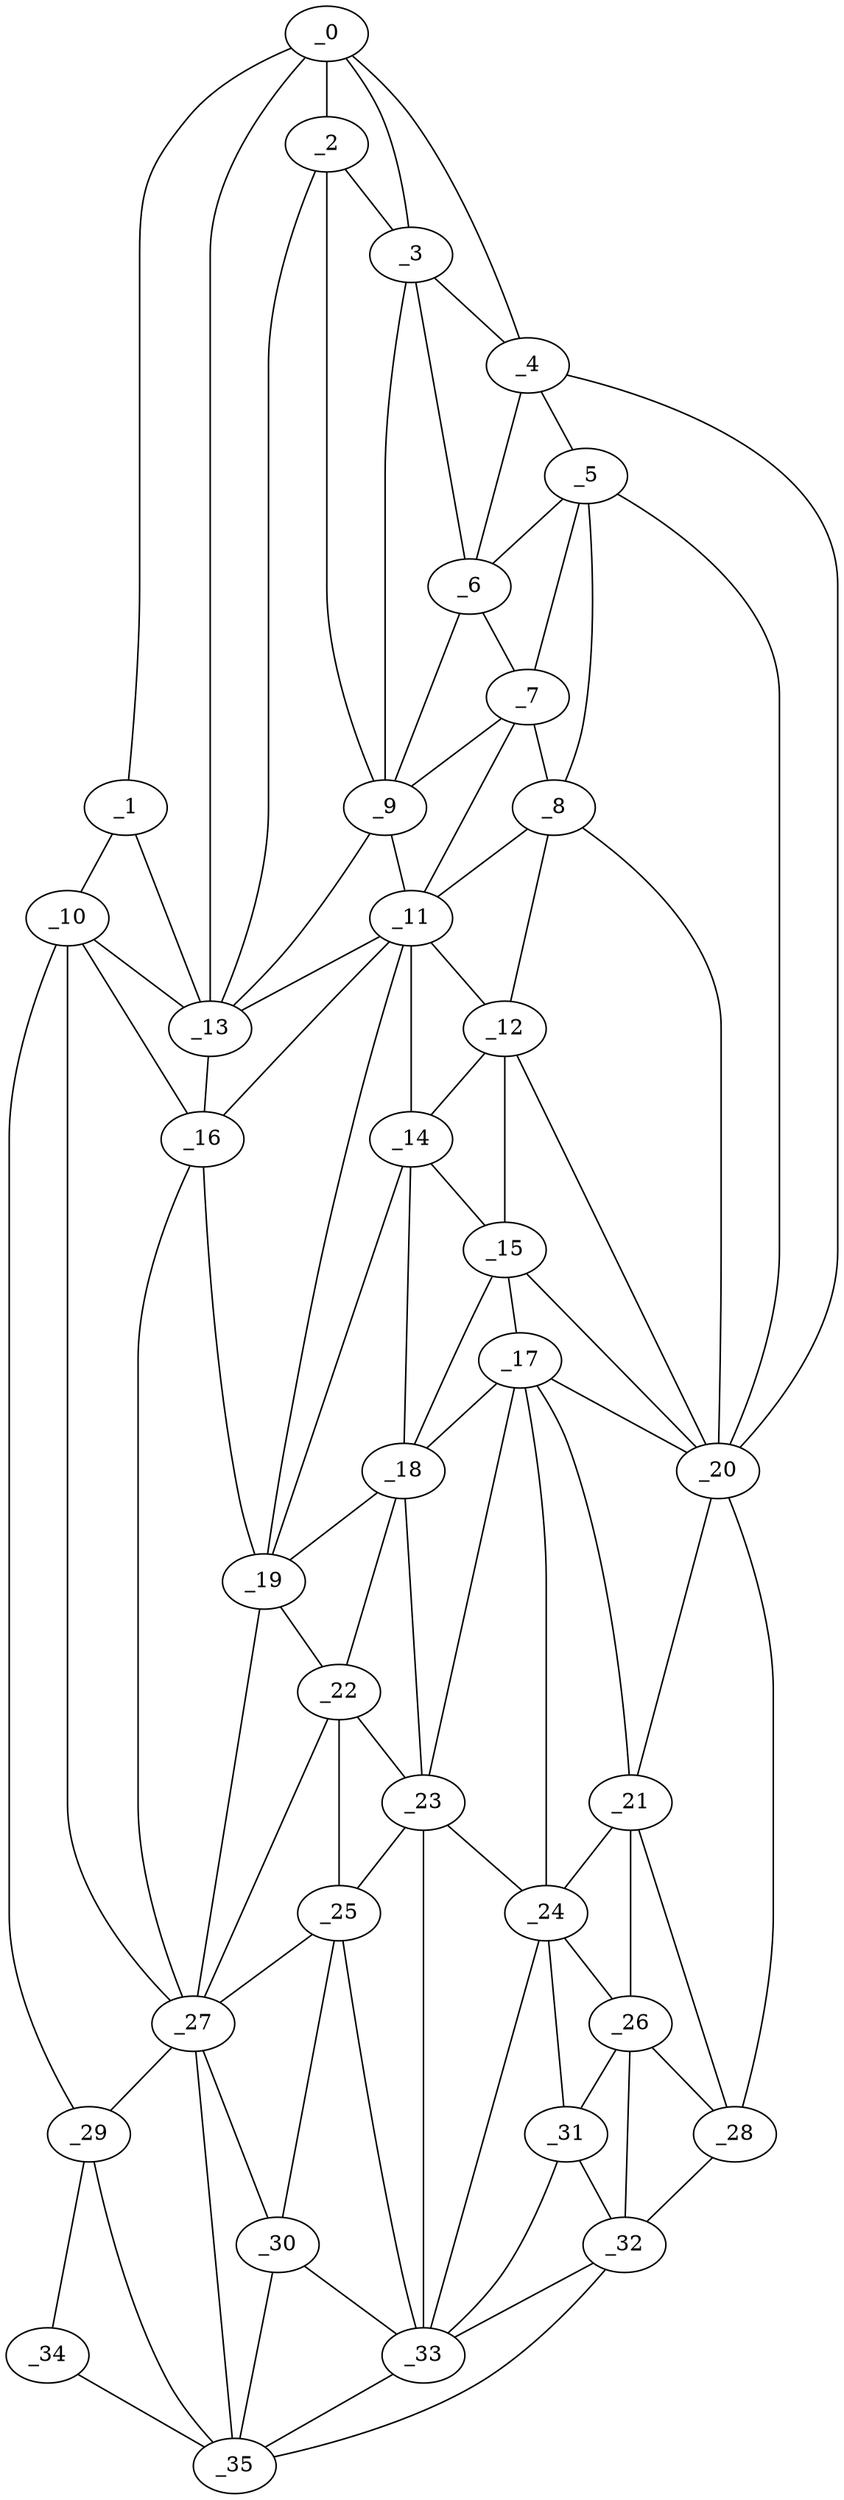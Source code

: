graph "obj39__45.gxl" {
	_0	 [x=13,
		y=27];
	_1	 [x=16,
		y=11];
	_0 -- _1	 [valence=1];
	_2	 [x=20,
		y=41];
	_0 -- _2	 [valence=2];
	_3	 [x=21,
		y=50];
	_0 -- _3	 [valence=1];
	_4	 [x=22,
		y=56];
	_0 -- _4	 [valence=1];
	_13	 [x=56,
		y=30];
	_0 -- _13	 [valence=1];
	_10	 [x=51,
		y=2];
	_1 -- _10	 [valence=1];
	_1 -- _13	 [valence=1];
	_2 -- _3	 [valence=1];
	_9	 [x=41,
		y=49];
	_2 -- _9	 [valence=1];
	_2 -- _13	 [valence=2];
	_3 -- _4	 [valence=2];
	_6	 [x=31,
		y=56];
	_3 -- _6	 [valence=1];
	_3 -- _9	 [valence=2];
	_5	 [x=29,
		y=60];
	_4 -- _5	 [valence=1];
	_4 -- _6	 [valence=1];
	_20	 [x=80,
		y=124];
	_4 -- _20	 [valence=1];
	_5 -- _6	 [valence=2];
	_7	 [x=37,
		y=58];
	_5 -- _7	 [valence=2];
	_8	 [x=37,
		y=63];
	_5 -- _8	 [valence=2];
	_5 -- _20	 [valence=2];
	_6 -- _7	 [valence=1];
	_6 -- _9	 [valence=2];
	_7 -- _8	 [valence=2];
	_7 -- _9	 [valence=2];
	_11	 [x=53,
		y=64];
	_7 -- _11	 [valence=2];
	_8 -- _11	 [valence=1];
	_12	 [x=53,
		y=68];
	_8 -- _12	 [valence=2];
	_8 -- _20	 [valence=2];
	_9 -- _11	 [valence=1];
	_9 -- _13	 [valence=2];
	_10 -- _13	 [valence=2];
	_16	 [x=62,
		y=30];
	_10 -- _16	 [valence=2];
	_27	 [x=96,
		y=16];
	_10 -- _27	 [valence=2];
	_29	 [x=114,
		y=21];
	_10 -- _29	 [valence=1];
	_11 -- _12	 [valence=2];
	_11 -- _13	 [valence=2];
	_14	 [x=61,
		y=66];
	_11 -- _14	 [valence=2];
	_11 -- _16	 [valence=2];
	_19	 [x=73,
		y=36];
	_11 -- _19	 [valence=2];
	_12 -- _14	 [valence=2];
	_15	 [x=61,
		y=70];
	_12 -- _15	 [valence=2];
	_12 -- _20	 [valence=1];
	_13 -- _16	 [valence=1];
	_14 -- _15	 [valence=1];
	_18	 [x=70,
		y=68];
	_14 -- _18	 [valence=2];
	_14 -- _19	 [valence=2];
	_17	 [x=69,
		y=74];
	_15 -- _17	 [valence=2];
	_15 -- _18	 [valence=2];
	_15 -- _20	 [valence=2];
	_16 -- _19	 [valence=1];
	_16 -- _27	 [valence=1];
	_17 -- _18	 [valence=2];
	_17 -- _20	 [valence=2];
	_21	 [x=85,
		y=117];
	_17 -- _21	 [valence=2];
	_23	 [x=86,
		y=80];
	_17 -- _23	 [valence=2];
	_24	 [x=93,
		y=93];
	_17 -- _24	 [valence=2];
	_18 -- _19	 [valence=2];
	_22	 [x=86,
		y=53];
	_18 -- _22	 [valence=2];
	_18 -- _23	 [valence=2];
	_19 -- _22	 [valence=1];
	_19 -- _27	 [valence=2];
	_20 -- _21	 [valence=2];
	_28	 [x=99,
		y=120];
	_20 -- _28	 [valence=1];
	_21 -- _24	 [valence=2];
	_26	 [x=94,
		y=112];
	_21 -- _26	 [valence=1];
	_21 -- _28	 [valence=2];
	_22 -- _23	 [valence=2];
	_25	 [x=94,
		y=55];
	_22 -- _25	 [valence=2];
	_22 -- _27	 [valence=2];
	_23 -- _24	 [valence=2];
	_23 -- _25	 [valence=2];
	_33	 [x=116,
		y=71];
	_23 -- _33	 [valence=2];
	_24 -- _26	 [valence=2];
	_31	 [x=115,
		y=107];
	_24 -- _31	 [valence=2];
	_24 -- _33	 [valence=2];
	_25 -- _27	 [valence=1];
	_30	 [x=115,
		y=43];
	_25 -- _30	 [valence=2];
	_25 -- _33	 [valence=2];
	_26 -- _28	 [valence=2];
	_26 -- _31	 [valence=2];
	_32	 [x=115,
		y=113];
	_26 -- _32	 [valence=2];
	_27 -- _29	 [valence=2];
	_27 -- _30	 [valence=2];
	_35	 [x=117,
		y=37];
	_27 -- _35	 [valence=2];
	_28 -- _32	 [valence=1];
	_34	 [x=117,
		y=26];
	_29 -- _34	 [valence=1];
	_29 -- _35	 [valence=2];
	_30 -- _33	 [valence=2];
	_30 -- _35	 [valence=2];
	_31 -- _32	 [valence=2];
	_31 -- _33	 [valence=2];
	_32 -- _33	 [valence=2];
	_32 -- _35	 [valence=1];
	_33 -- _35	 [valence=1];
	_34 -- _35	 [valence=1];
}
